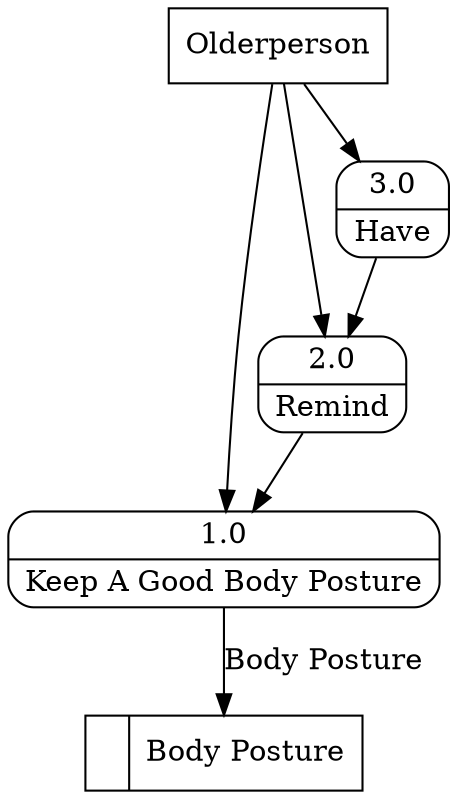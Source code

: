 digraph dfd2{ 
node[shape=record]
200 [label="<f0>  |<f1> Body Posture " ];
201 [label="Olderperson" shape=box];
202 [label="{<f0> 1.0|<f1> Keep A Good Body Posture }" shape=Mrecord];
203 [label="{<f0> 2.0|<f1> Remind }" shape=Mrecord];
204 [label="{<f0> 3.0|<f1> Have }" shape=Mrecord];
201 -> 202
201 -> 203
201 -> 204
202 -> 200 [label="Body Posture"]
203 -> 202
204 -> 203
}